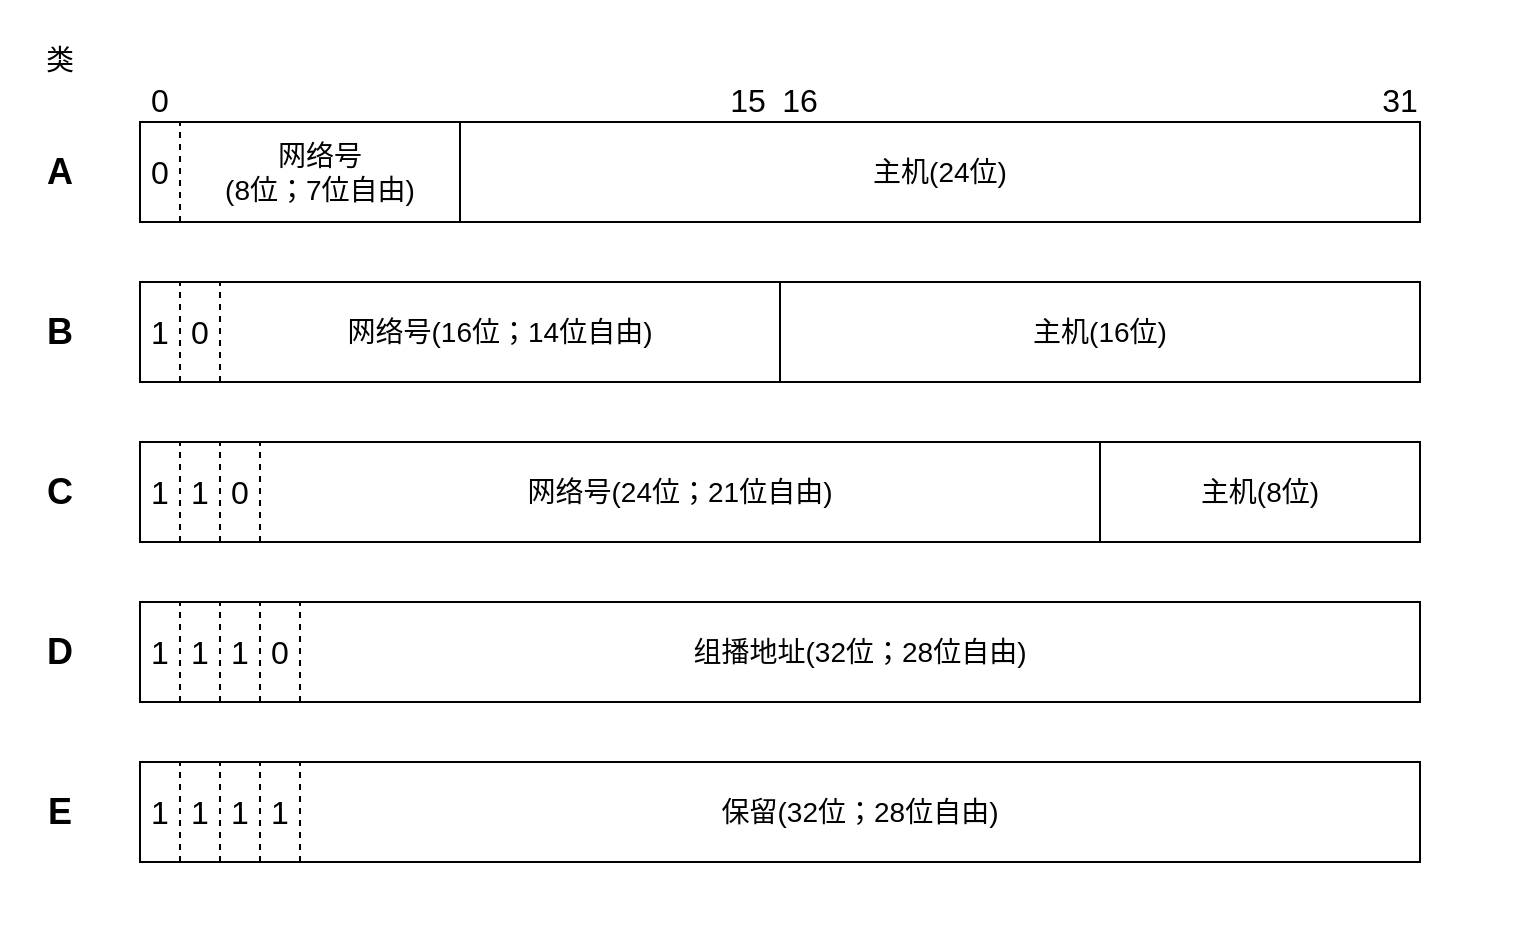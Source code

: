 <mxfile version="12.7.9" type="device"><diagram id="x4W6d61vShXJ4LTiq20k" name="Page-1"><mxGraphModel dx="946" dy="614" grid="1" gridSize="10" guides="1" tooltips="1" connect="1" arrows="1" fold="1" page="1" pageScale="1" pageWidth="827" pageHeight="1169" math="0" shadow="0"><root><mxCell id="0"/><mxCell id="1" parent="0"/><mxCell id="vqklfSqjQrlm3xsFAbQr-67" value="" style="rounded=0;whiteSpace=wrap;html=1;strokeColor=none;" vertex="1" parent="1"><mxGeometry x="20" y="109" width="760" height="471" as="geometry"/></mxCell><mxCell id="vqklfSqjQrlm3xsFAbQr-7" value="" style="group" vertex="1" connectable="0" parent="1"><mxGeometry x="90" y="170" width="640" height="50" as="geometry"/></mxCell><mxCell id="vqklfSqjQrlm3xsFAbQr-1" value="" style="rounded=0;whiteSpace=wrap;html=1;" vertex="1" parent="vqklfSqjQrlm3xsFAbQr-7"><mxGeometry width="640" height="50" as="geometry"/></mxCell><mxCell id="vqklfSqjQrlm3xsFAbQr-2" value="" style="endArrow=none;dashed=1;html=1;" edge="1" parent="vqklfSqjQrlm3xsFAbQr-7"><mxGeometry width="50" height="50" relative="1" as="geometry"><mxPoint x="20" y="50" as="sourcePoint"/><mxPoint x="20" as="targetPoint"/></mxGeometry></mxCell><mxCell id="vqklfSqjQrlm3xsFAbQr-3" value="" style="endArrow=none;html=1;" edge="1" parent="vqklfSqjQrlm3xsFAbQr-7"><mxGeometry width="50" height="50" relative="1" as="geometry"><mxPoint x="160" y="50" as="sourcePoint"/><mxPoint x="160" as="targetPoint"/></mxGeometry></mxCell><mxCell id="vqklfSqjQrlm3xsFAbQr-4" value="&lt;font style=&quot;font-size: 16px&quot;&gt;0&lt;/font&gt;" style="text;html=1;strokeColor=none;fillColor=none;align=center;verticalAlign=middle;whiteSpace=wrap;rounded=0;" vertex="1" parent="vqklfSqjQrlm3xsFAbQr-7"><mxGeometry y="15" width="20" height="20" as="geometry"/></mxCell><mxCell id="vqklfSqjQrlm3xsFAbQr-5" value="&lt;font style=&quot;font-size: 14px&quot;&gt;网络号&lt;br&gt;(8位；7位自由)&lt;/font&gt;" style="text;html=1;strokeColor=none;fillColor=none;align=center;verticalAlign=middle;whiteSpace=wrap;rounded=0;" vertex="1" parent="vqklfSqjQrlm3xsFAbQr-7"><mxGeometry x="20" width="140" height="50" as="geometry"/></mxCell><mxCell id="vqklfSqjQrlm3xsFAbQr-6" value="&lt;font style=&quot;font-size: 14px&quot;&gt;主机(24位)&lt;br&gt;&lt;/font&gt;" style="text;html=1;strokeColor=none;fillColor=none;align=center;verticalAlign=middle;whiteSpace=wrap;rounded=0;" vertex="1" parent="vqklfSqjQrlm3xsFAbQr-7"><mxGeometry x="160" width="480" height="50" as="geometry"/></mxCell><mxCell id="vqklfSqjQrlm3xsFAbQr-17" value="" style="group" vertex="1" connectable="0" parent="1"><mxGeometry x="90" y="250" width="640" height="50" as="geometry"/></mxCell><mxCell id="vqklfSqjQrlm3xsFAbQr-9" value="" style="rounded=0;whiteSpace=wrap;html=1;" vertex="1" parent="vqklfSqjQrlm3xsFAbQr-17"><mxGeometry width="640" height="50" as="geometry"/></mxCell><mxCell id="vqklfSqjQrlm3xsFAbQr-10" value="" style="endArrow=none;dashed=1;html=1;" edge="1" parent="vqklfSqjQrlm3xsFAbQr-17"><mxGeometry width="50" height="50" relative="1" as="geometry"><mxPoint x="20" y="50" as="sourcePoint"/><mxPoint x="20" as="targetPoint"/></mxGeometry></mxCell><mxCell id="vqklfSqjQrlm3xsFAbQr-11" value="" style="endArrow=none;html=1;" edge="1" parent="vqklfSqjQrlm3xsFAbQr-17"><mxGeometry width="50" height="50" relative="1" as="geometry"><mxPoint x="320" y="50" as="sourcePoint"/><mxPoint x="320" as="targetPoint"/></mxGeometry></mxCell><mxCell id="vqklfSqjQrlm3xsFAbQr-12" value="&lt;span style=&quot;font-size: 16px&quot;&gt;1&lt;/span&gt;" style="text;html=1;strokeColor=none;fillColor=none;align=center;verticalAlign=middle;whiteSpace=wrap;rounded=0;" vertex="1" parent="vqklfSqjQrlm3xsFAbQr-17"><mxGeometry y="15" width="20" height="20" as="geometry"/></mxCell><mxCell id="vqklfSqjQrlm3xsFAbQr-13" value="&lt;font style=&quot;font-size: 14px&quot;&gt;网络号(16位；14位自由)&lt;/font&gt;" style="text;html=1;strokeColor=none;fillColor=none;align=center;verticalAlign=middle;whiteSpace=wrap;rounded=0;" vertex="1" parent="vqklfSqjQrlm3xsFAbQr-17"><mxGeometry x="40" width="280" height="50" as="geometry"/></mxCell><mxCell id="vqklfSqjQrlm3xsFAbQr-14" value="&lt;font style=&quot;font-size: 14px&quot;&gt;主机(16位)&lt;br&gt;&lt;/font&gt;" style="text;html=1;strokeColor=none;fillColor=none;align=center;verticalAlign=middle;whiteSpace=wrap;rounded=0;" vertex="1" parent="vqklfSqjQrlm3xsFAbQr-17"><mxGeometry x="320" width="320" height="50" as="geometry"/></mxCell><mxCell id="vqklfSqjQrlm3xsFAbQr-15" value="" style="endArrow=none;dashed=1;html=1;" edge="1" parent="vqklfSqjQrlm3xsFAbQr-17"><mxGeometry width="50" height="50" relative="1" as="geometry"><mxPoint x="40" y="50" as="sourcePoint"/><mxPoint x="40" as="targetPoint"/></mxGeometry></mxCell><mxCell id="vqklfSqjQrlm3xsFAbQr-16" value="&lt;font style=&quot;font-size: 16px&quot;&gt;0&lt;/font&gt;" style="text;html=1;strokeColor=none;fillColor=none;align=center;verticalAlign=middle;whiteSpace=wrap;rounded=0;" vertex="1" parent="vqklfSqjQrlm3xsFAbQr-17"><mxGeometry x="20" y="15" width="20" height="20" as="geometry"/></mxCell><mxCell id="vqklfSqjQrlm3xsFAbQr-29" value="" style="group" vertex="1" connectable="0" parent="1"><mxGeometry x="90" y="330" width="640" height="50" as="geometry"/></mxCell><mxCell id="vqklfSqjQrlm3xsFAbQr-19" value="" style="rounded=0;whiteSpace=wrap;html=1;" vertex="1" parent="vqklfSqjQrlm3xsFAbQr-29"><mxGeometry width="640" height="50" as="geometry"/></mxCell><mxCell id="vqklfSqjQrlm3xsFAbQr-20" value="" style="endArrow=none;dashed=1;html=1;" edge="1" parent="vqklfSqjQrlm3xsFAbQr-29"><mxGeometry width="50" height="50" relative="1" as="geometry"><mxPoint x="20" y="50" as="sourcePoint"/><mxPoint x="20" as="targetPoint"/></mxGeometry></mxCell><mxCell id="vqklfSqjQrlm3xsFAbQr-21" value="" style="endArrow=none;html=1;" edge="1" parent="vqklfSqjQrlm3xsFAbQr-29"><mxGeometry width="50" height="50" relative="1" as="geometry"><mxPoint x="480" y="50" as="sourcePoint"/><mxPoint x="480" as="targetPoint"/></mxGeometry></mxCell><mxCell id="vqklfSqjQrlm3xsFAbQr-22" value="&lt;span style=&quot;font-size: 16px&quot;&gt;1&lt;/span&gt;" style="text;html=1;strokeColor=none;fillColor=none;align=center;verticalAlign=middle;whiteSpace=wrap;rounded=0;" vertex="1" parent="vqklfSqjQrlm3xsFAbQr-29"><mxGeometry y="15" width="20" height="20" as="geometry"/></mxCell><mxCell id="vqklfSqjQrlm3xsFAbQr-23" value="&lt;font style=&quot;font-size: 14px&quot;&gt;网络号(24位；21位自由)&lt;/font&gt;" style="text;html=1;strokeColor=none;fillColor=none;align=center;verticalAlign=middle;whiteSpace=wrap;rounded=0;" vertex="1" parent="vqklfSqjQrlm3xsFAbQr-29"><mxGeometry x="60" width="420" height="50" as="geometry"/></mxCell><mxCell id="vqklfSqjQrlm3xsFAbQr-24" value="&lt;font style=&quot;font-size: 14px&quot;&gt;主机(8位)&lt;br&gt;&lt;/font&gt;" style="text;html=1;strokeColor=none;fillColor=none;align=center;verticalAlign=middle;whiteSpace=wrap;rounded=0;" vertex="1" parent="vqklfSqjQrlm3xsFAbQr-29"><mxGeometry x="480" width="160" height="50" as="geometry"/></mxCell><mxCell id="vqklfSqjQrlm3xsFAbQr-25" value="" style="endArrow=none;dashed=1;html=1;" edge="1" parent="vqklfSqjQrlm3xsFAbQr-29"><mxGeometry width="50" height="50" relative="1" as="geometry"><mxPoint x="40" y="50" as="sourcePoint"/><mxPoint x="40" as="targetPoint"/></mxGeometry></mxCell><mxCell id="vqklfSqjQrlm3xsFAbQr-26" value="&lt;font style=&quot;font-size: 16px&quot;&gt;0&lt;/font&gt;" style="text;html=1;strokeColor=none;fillColor=none;align=center;verticalAlign=middle;whiteSpace=wrap;rounded=0;" vertex="1" parent="vqklfSqjQrlm3xsFAbQr-29"><mxGeometry x="40" y="15" width="20" height="20" as="geometry"/></mxCell><mxCell id="vqklfSqjQrlm3xsFAbQr-27" value="" style="endArrow=none;dashed=1;html=1;" edge="1" parent="vqklfSqjQrlm3xsFAbQr-29"><mxGeometry width="50" height="50" relative="1" as="geometry"><mxPoint x="60" y="50" as="sourcePoint"/><mxPoint x="60" as="targetPoint"/></mxGeometry></mxCell><mxCell id="vqklfSqjQrlm3xsFAbQr-28" value="&lt;span style=&quot;font-size: 16px&quot;&gt;1&lt;/span&gt;" style="text;html=1;strokeColor=none;fillColor=none;align=center;verticalAlign=middle;whiteSpace=wrap;rounded=0;" vertex="1" parent="vqklfSqjQrlm3xsFAbQr-29"><mxGeometry x="20" y="15" width="20" height="20" as="geometry"/></mxCell><mxCell id="vqklfSqjQrlm3xsFAbQr-43" value="" style="group" vertex="1" connectable="0" parent="1"><mxGeometry x="90" y="410" width="640" height="50" as="geometry"/></mxCell><mxCell id="vqklfSqjQrlm3xsFAbQr-31" value="" style="rounded=0;whiteSpace=wrap;html=1;" vertex="1" parent="vqklfSqjQrlm3xsFAbQr-43"><mxGeometry width="640" height="50" as="geometry"/></mxCell><mxCell id="vqklfSqjQrlm3xsFAbQr-32" value="" style="endArrow=none;dashed=1;html=1;" edge="1" parent="vqklfSqjQrlm3xsFAbQr-43"><mxGeometry width="50" height="50" relative="1" as="geometry"><mxPoint x="20" y="50" as="sourcePoint"/><mxPoint x="20" as="targetPoint"/></mxGeometry></mxCell><mxCell id="vqklfSqjQrlm3xsFAbQr-34" value="&lt;span style=&quot;font-size: 16px&quot;&gt;1&lt;/span&gt;" style="text;html=1;strokeColor=none;fillColor=none;align=center;verticalAlign=middle;whiteSpace=wrap;rounded=0;" vertex="1" parent="vqklfSqjQrlm3xsFAbQr-43"><mxGeometry y="15" width="20" height="20" as="geometry"/></mxCell><mxCell id="vqklfSqjQrlm3xsFAbQr-36" value="&lt;font style=&quot;font-size: 14px&quot;&gt;组播地址(32位；28位自由)&lt;br&gt;&lt;/font&gt;" style="text;html=1;strokeColor=none;fillColor=none;align=center;verticalAlign=middle;whiteSpace=wrap;rounded=0;" vertex="1" parent="vqklfSqjQrlm3xsFAbQr-43"><mxGeometry x="80" width="560" height="50" as="geometry"/></mxCell><mxCell id="vqklfSqjQrlm3xsFAbQr-37" value="" style="endArrow=none;dashed=1;html=1;" edge="1" parent="vqklfSqjQrlm3xsFAbQr-43"><mxGeometry width="50" height="50" relative="1" as="geometry"><mxPoint x="40" y="50" as="sourcePoint"/><mxPoint x="40" as="targetPoint"/></mxGeometry></mxCell><mxCell id="vqklfSqjQrlm3xsFAbQr-38" value="" style="endArrow=none;dashed=1;html=1;" edge="1" parent="vqklfSqjQrlm3xsFAbQr-43"><mxGeometry width="50" height="50" relative="1" as="geometry"><mxPoint x="60" y="50" as="sourcePoint"/><mxPoint x="60" as="targetPoint"/></mxGeometry></mxCell><mxCell id="vqklfSqjQrlm3xsFAbQr-39" value="" style="endArrow=none;dashed=1;html=1;" edge="1" parent="vqklfSqjQrlm3xsFAbQr-43"><mxGeometry width="50" height="50" relative="1" as="geometry"><mxPoint x="80" y="50" as="sourcePoint"/><mxPoint x="80" as="targetPoint"/></mxGeometry></mxCell><mxCell id="vqklfSqjQrlm3xsFAbQr-40" value="&lt;span style=&quot;font-size: 16px&quot;&gt;1&lt;/span&gt;" style="text;html=1;strokeColor=none;fillColor=none;align=center;verticalAlign=middle;whiteSpace=wrap;rounded=0;" vertex="1" parent="vqklfSqjQrlm3xsFAbQr-43"><mxGeometry x="20" y="15" width="20" height="20" as="geometry"/></mxCell><mxCell id="vqklfSqjQrlm3xsFAbQr-41" value="&lt;span style=&quot;font-size: 16px&quot;&gt;1&lt;/span&gt;" style="text;html=1;strokeColor=none;fillColor=none;align=center;verticalAlign=middle;whiteSpace=wrap;rounded=0;" vertex="1" parent="vqklfSqjQrlm3xsFAbQr-43"><mxGeometry x="40" y="15" width="20" height="20" as="geometry"/></mxCell><mxCell id="vqklfSqjQrlm3xsFAbQr-42" value="&lt;span style=&quot;font-size: 16px&quot;&gt;0&lt;/span&gt;" style="text;html=1;strokeColor=none;fillColor=none;align=center;verticalAlign=middle;whiteSpace=wrap;rounded=0;" vertex="1" parent="vqklfSqjQrlm3xsFAbQr-43"><mxGeometry x="60" y="15" width="20" height="20" as="geometry"/></mxCell><mxCell id="vqklfSqjQrlm3xsFAbQr-55" value="" style="group" vertex="1" connectable="0" parent="1"><mxGeometry x="90" y="490" width="640" height="50" as="geometry"/></mxCell><mxCell id="vqklfSqjQrlm3xsFAbQr-45" value="" style="rounded=0;whiteSpace=wrap;html=1;" vertex="1" parent="vqklfSqjQrlm3xsFAbQr-55"><mxGeometry width="640" height="50" as="geometry"/></mxCell><mxCell id="vqklfSqjQrlm3xsFAbQr-46" value="" style="endArrow=none;dashed=1;html=1;" edge="1" parent="vqklfSqjQrlm3xsFAbQr-55"><mxGeometry width="50" height="50" relative="1" as="geometry"><mxPoint x="20" y="50" as="sourcePoint"/><mxPoint x="20" as="targetPoint"/></mxGeometry></mxCell><mxCell id="vqklfSqjQrlm3xsFAbQr-47" value="&lt;span style=&quot;font-size: 16px&quot;&gt;1&lt;/span&gt;" style="text;html=1;strokeColor=none;fillColor=none;align=center;verticalAlign=middle;whiteSpace=wrap;rounded=0;" vertex="1" parent="vqklfSqjQrlm3xsFAbQr-55"><mxGeometry y="15" width="20" height="20" as="geometry"/></mxCell><mxCell id="vqklfSqjQrlm3xsFAbQr-48" value="&lt;font style=&quot;font-size: 14px&quot;&gt;保留(32位；28位自由)&lt;br&gt;&lt;/font&gt;" style="text;html=1;strokeColor=none;fillColor=none;align=center;verticalAlign=middle;whiteSpace=wrap;rounded=0;" vertex="1" parent="vqklfSqjQrlm3xsFAbQr-55"><mxGeometry x="80" width="560" height="50" as="geometry"/></mxCell><mxCell id="vqklfSqjQrlm3xsFAbQr-49" value="" style="endArrow=none;dashed=1;html=1;" edge="1" parent="vqklfSqjQrlm3xsFAbQr-55"><mxGeometry width="50" height="50" relative="1" as="geometry"><mxPoint x="40" y="50" as="sourcePoint"/><mxPoint x="40" as="targetPoint"/></mxGeometry></mxCell><mxCell id="vqklfSqjQrlm3xsFAbQr-50" value="" style="endArrow=none;dashed=1;html=1;" edge="1" parent="vqklfSqjQrlm3xsFAbQr-55"><mxGeometry width="50" height="50" relative="1" as="geometry"><mxPoint x="60" y="50" as="sourcePoint"/><mxPoint x="60" as="targetPoint"/></mxGeometry></mxCell><mxCell id="vqklfSqjQrlm3xsFAbQr-51" value="" style="endArrow=none;dashed=1;html=1;" edge="1" parent="vqklfSqjQrlm3xsFAbQr-55"><mxGeometry width="50" height="50" relative="1" as="geometry"><mxPoint x="80" y="50" as="sourcePoint"/><mxPoint x="80" as="targetPoint"/></mxGeometry></mxCell><mxCell id="vqklfSqjQrlm3xsFAbQr-52" value="&lt;span style=&quot;font-size: 16px&quot;&gt;1&lt;/span&gt;" style="text;html=1;strokeColor=none;fillColor=none;align=center;verticalAlign=middle;whiteSpace=wrap;rounded=0;" vertex="1" parent="vqklfSqjQrlm3xsFAbQr-55"><mxGeometry x="20" y="15" width="20" height="20" as="geometry"/></mxCell><mxCell id="vqklfSqjQrlm3xsFAbQr-53" value="&lt;span style=&quot;font-size: 16px&quot;&gt;1&lt;/span&gt;" style="text;html=1;strokeColor=none;fillColor=none;align=center;verticalAlign=middle;whiteSpace=wrap;rounded=0;" vertex="1" parent="vqklfSqjQrlm3xsFAbQr-55"><mxGeometry x="40" y="15" width="20" height="20" as="geometry"/></mxCell><mxCell id="vqklfSqjQrlm3xsFAbQr-54" value="&lt;span style=&quot;font-size: 16px&quot;&gt;1&lt;/span&gt;" style="text;html=1;strokeColor=none;fillColor=none;align=center;verticalAlign=middle;whiteSpace=wrap;rounded=0;" vertex="1" parent="vqklfSqjQrlm3xsFAbQr-55"><mxGeometry x="60" y="15" width="20" height="20" as="geometry"/></mxCell><mxCell id="vqklfSqjQrlm3xsFAbQr-56" value="&lt;font size=&quot;1&quot;&gt;&lt;b style=&quot;font-size: 18px&quot;&gt;A&lt;/b&gt;&lt;/font&gt;" style="text;html=1;strokeColor=none;fillColor=none;align=center;verticalAlign=middle;whiteSpace=wrap;rounded=0;" vertex="1" parent="1"><mxGeometry x="30" y="185" width="40" height="20" as="geometry"/></mxCell><mxCell id="vqklfSqjQrlm3xsFAbQr-57" value="&lt;span style=&quot;font-size: 18px&quot;&gt;&lt;b&gt;B&lt;/b&gt;&lt;/span&gt;" style="text;html=1;strokeColor=none;fillColor=none;align=center;verticalAlign=middle;whiteSpace=wrap;rounded=0;" vertex="1" parent="1"><mxGeometry x="30" y="265" width="40" height="20" as="geometry"/></mxCell><mxCell id="vqklfSqjQrlm3xsFAbQr-58" value="&lt;span style=&quot;font-size: 18px&quot;&gt;&lt;b&gt;C&lt;/b&gt;&lt;/span&gt;" style="text;html=1;strokeColor=none;fillColor=none;align=center;verticalAlign=middle;whiteSpace=wrap;rounded=0;" vertex="1" parent="1"><mxGeometry x="30" y="345" width="40" height="20" as="geometry"/></mxCell><mxCell id="vqklfSqjQrlm3xsFAbQr-59" value="&lt;span style=&quot;font-size: 18px&quot;&gt;&lt;b&gt;D&lt;/b&gt;&lt;/span&gt;" style="text;html=1;strokeColor=none;fillColor=none;align=center;verticalAlign=middle;whiteSpace=wrap;rounded=0;" vertex="1" parent="1"><mxGeometry x="30" y="425" width="40" height="20" as="geometry"/></mxCell><mxCell id="vqklfSqjQrlm3xsFAbQr-60" value="&lt;span style=&quot;font-size: 18px&quot;&gt;&lt;b&gt;E&lt;/b&gt;&lt;/span&gt;" style="text;html=1;strokeColor=none;fillColor=none;align=center;verticalAlign=middle;whiteSpace=wrap;rounded=0;" vertex="1" parent="1"><mxGeometry x="30" y="505" width="40" height="20" as="geometry"/></mxCell><mxCell id="vqklfSqjQrlm3xsFAbQr-61" value="&lt;font style=&quot;font-size: 16px&quot;&gt;0&lt;/font&gt;" style="text;html=1;strokeColor=none;fillColor=none;align=center;verticalAlign=middle;whiteSpace=wrap;rounded=0;" vertex="1" parent="1"><mxGeometry x="80" y="149" width="40" height="20" as="geometry"/></mxCell><mxCell id="vqklfSqjQrlm3xsFAbQr-63" value="&lt;span style=&quot;font-size: 16px&quot;&gt;31&lt;/span&gt;" style="text;html=1;strokeColor=none;fillColor=none;align=center;verticalAlign=middle;whiteSpace=wrap;rounded=0;" vertex="1" parent="1"><mxGeometry x="700" y="149" width="40" height="20" as="geometry"/></mxCell><mxCell id="vqklfSqjQrlm3xsFAbQr-64" value="&lt;font style=&quot;font-size: 14px&quot;&gt;类&lt;/font&gt;" style="text;html=1;strokeColor=none;fillColor=none;align=center;verticalAlign=middle;whiteSpace=wrap;rounded=0;" vertex="1" parent="1"><mxGeometry x="30" y="129" width="40" height="20" as="geometry"/></mxCell><mxCell id="vqklfSqjQrlm3xsFAbQr-65" value="&lt;span style=&quot;font-size: 16px&quot;&gt;15&lt;/span&gt;" style="text;html=1;strokeColor=none;fillColor=none;align=center;verticalAlign=middle;whiteSpace=wrap;rounded=0;" vertex="1" parent="1"><mxGeometry x="374" y="149" width="40" height="20" as="geometry"/></mxCell><mxCell id="vqklfSqjQrlm3xsFAbQr-66" value="&lt;span style=&quot;font-size: 16px&quot;&gt;16&lt;/span&gt;" style="text;html=1;strokeColor=none;fillColor=none;align=center;verticalAlign=middle;whiteSpace=wrap;rounded=0;" vertex="1" parent="1"><mxGeometry x="400" y="149" width="40" height="20" as="geometry"/></mxCell></root></mxGraphModel></diagram></mxfile>